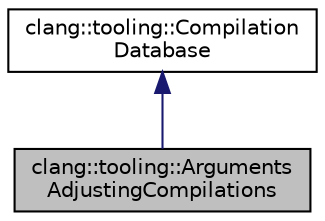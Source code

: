 digraph "clang::tooling::ArgumentsAdjustingCompilations"
{
 // LATEX_PDF_SIZE
  bgcolor="transparent";
  edge [fontname="Helvetica",fontsize="10",labelfontname="Helvetica",labelfontsize="10"];
  node [fontname="Helvetica",fontsize="10",shape=record];
  Node1 [label="clang::tooling::Arguments\lAdjustingCompilations",height=0.2,width=0.4,color="black", fillcolor="grey75", style="filled", fontcolor="black",tooltip=" "];
  Node2 -> Node1 [dir="back",color="midnightblue",fontsize="10",style="solid",fontname="Helvetica"];
  Node2 [label="clang::tooling::Compilation\lDatabase",height=0.2,width=0.4,color="black",URL="$classclang_1_1tooling_1_1CompilationDatabase.html",tooltip="Interface for compilation databases."];
}
